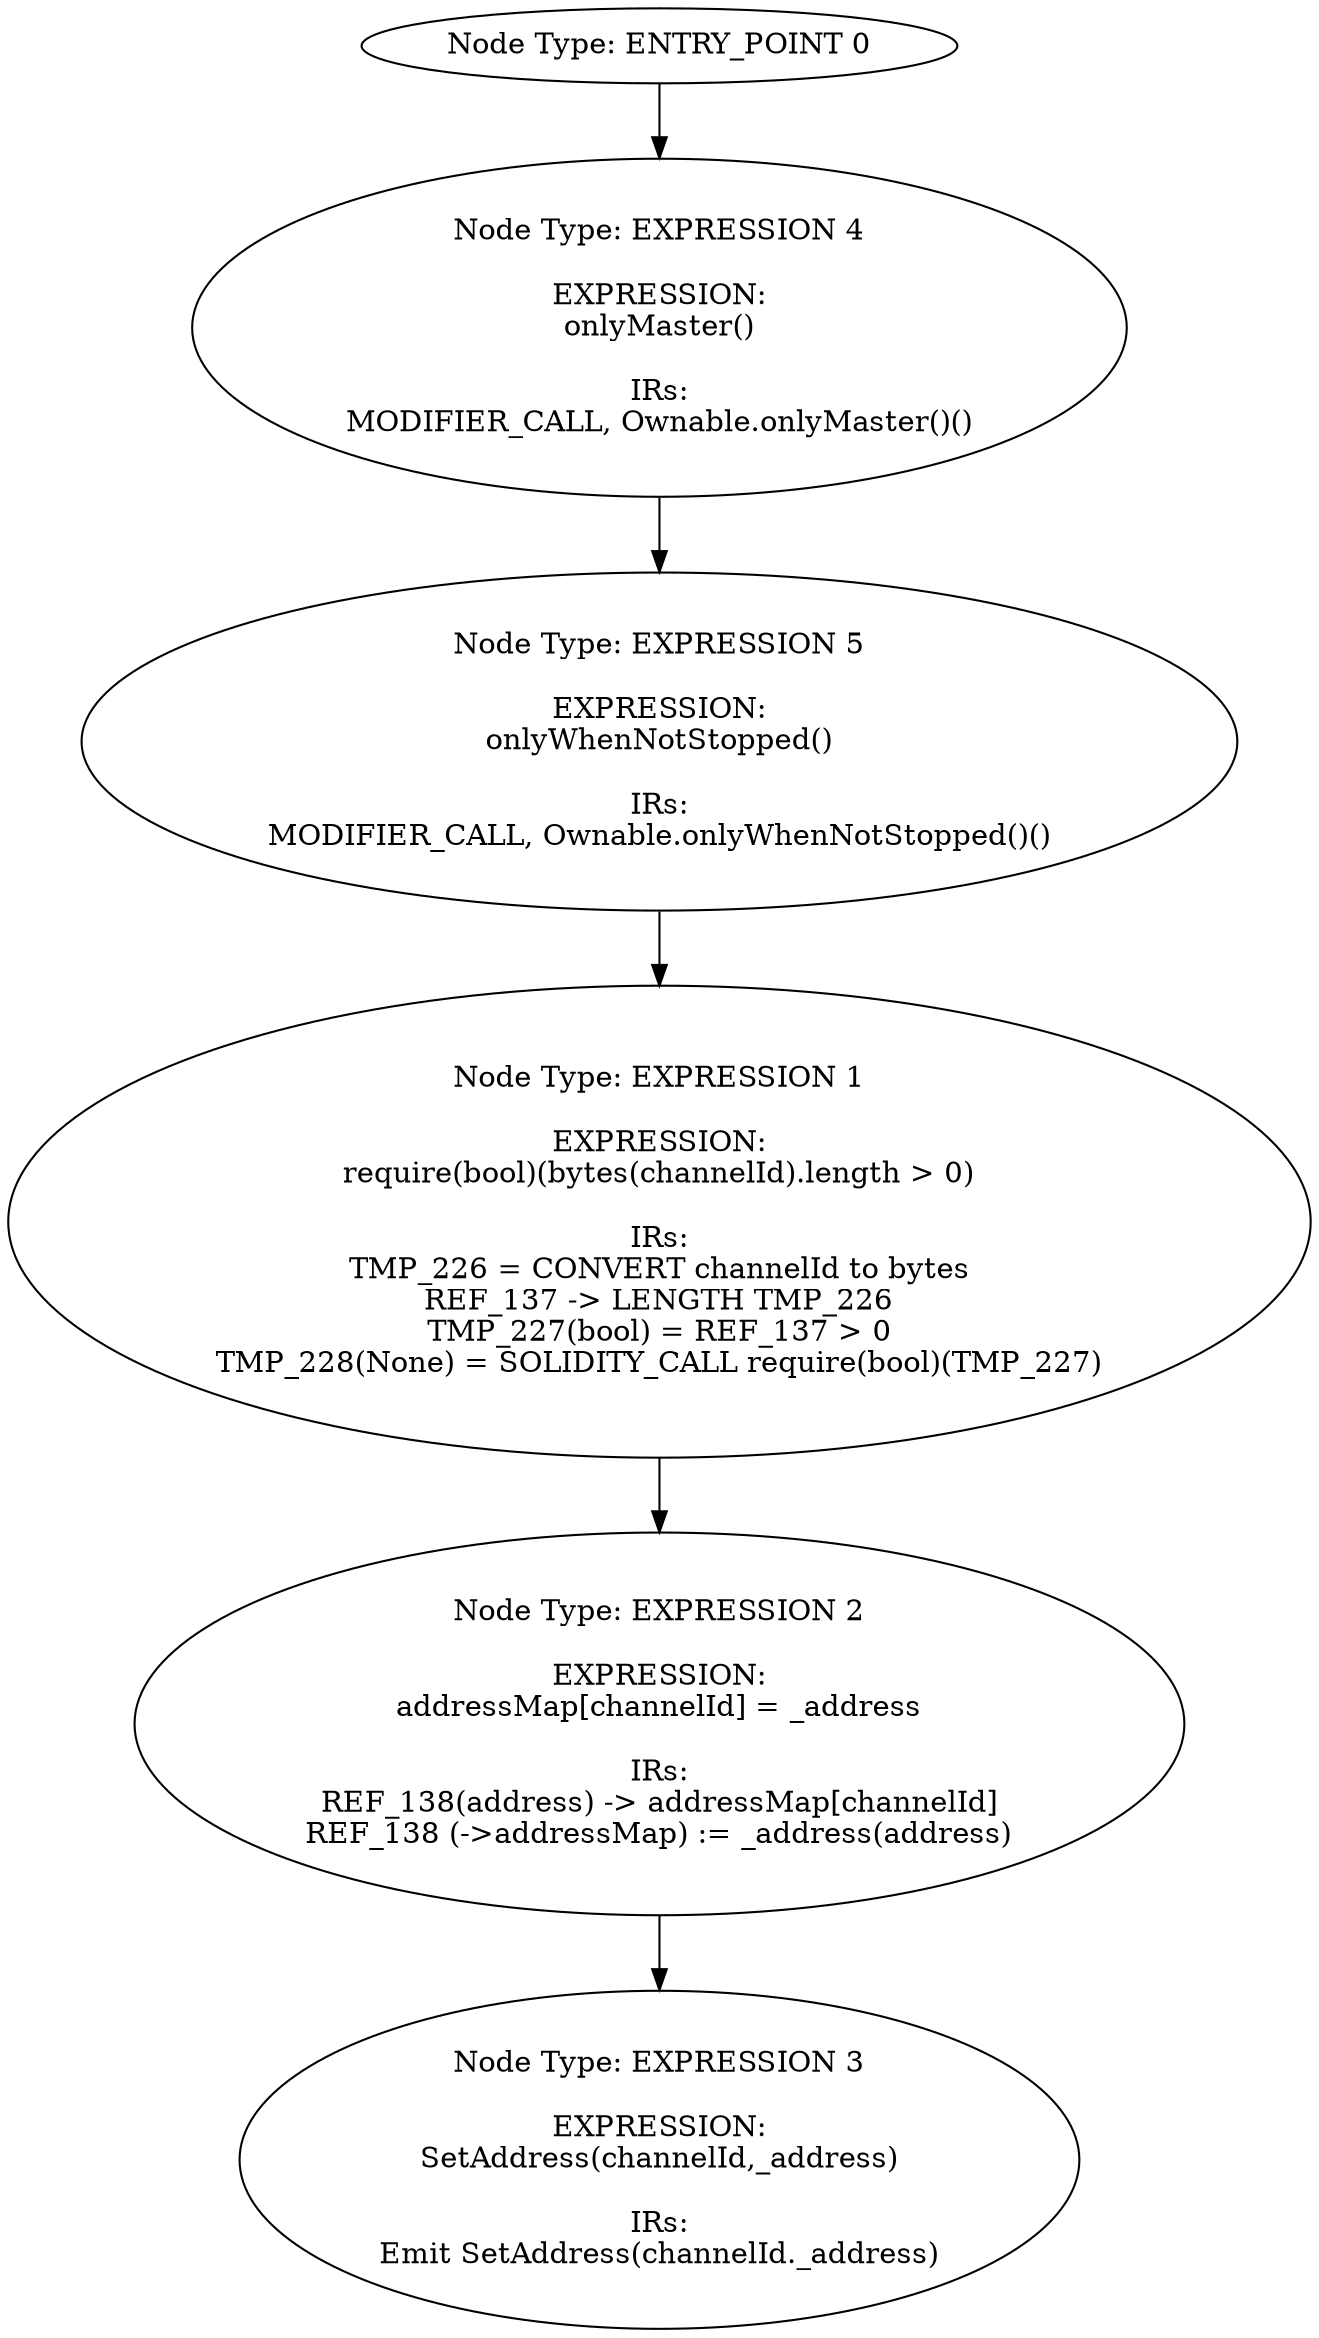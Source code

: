 digraph{
0[label="Node Type: ENTRY_POINT 0
"];
0->4;
1[label="Node Type: EXPRESSION 1

EXPRESSION:
require(bool)(bytes(channelId).length > 0)

IRs:
TMP_226 = CONVERT channelId to bytes
REF_137 -> LENGTH TMP_226
TMP_227(bool) = REF_137 > 0
TMP_228(None) = SOLIDITY_CALL require(bool)(TMP_227)"];
1->2;
2[label="Node Type: EXPRESSION 2

EXPRESSION:
addressMap[channelId] = _address

IRs:
REF_138(address) -> addressMap[channelId]
REF_138 (->addressMap) := _address(address)"];
2->3;
3[label="Node Type: EXPRESSION 3

EXPRESSION:
SetAddress(channelId,_address)

IRs:
Emit SetAddress(channelId._address)"];
4[label="Node Type: EXPRESSION 4

EXPRESSION:
onlyMaster()

IRs:
MODIFIER_CALL, Ownable.onlyMaster()()"];
4->5;
5[label="Node Type: EXPRESSION 5

EXPRESSION:
onlyWhenNotStopped()

IRs:
MODIFIER_CALL, Ownable.onlyWhenNotStopped()()"];
5->1;
}
